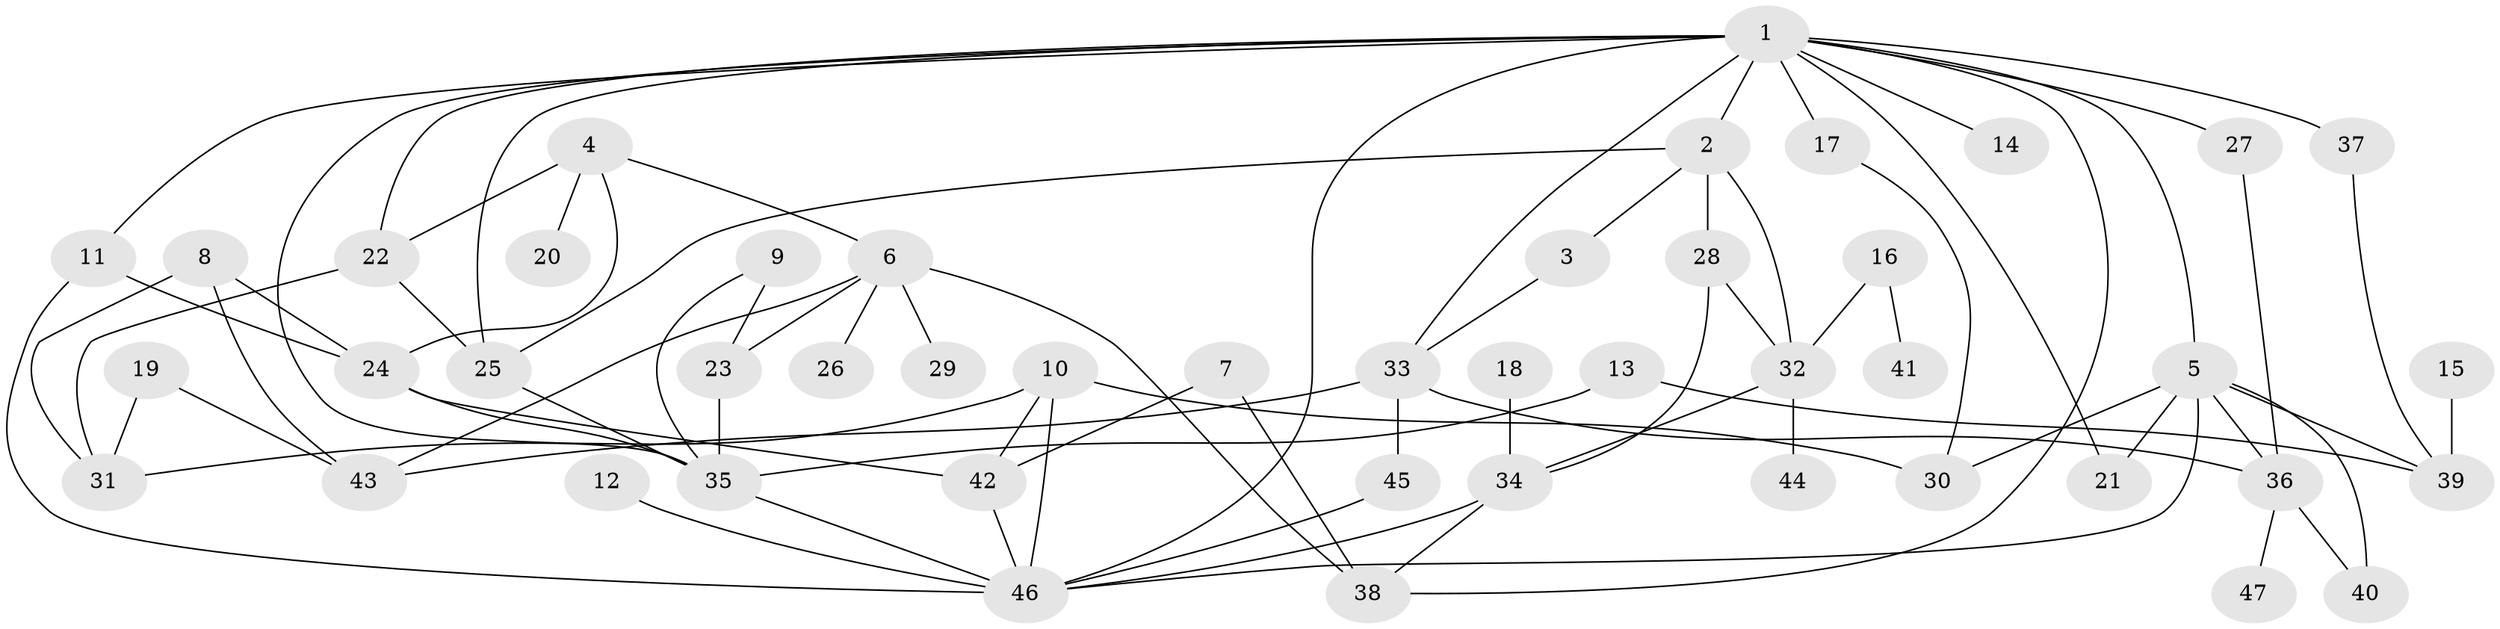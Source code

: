 // original degree distribution, {9: 0.010638297872340425, 6: 0.06382978723404255, 3: 0.19148936170212766, 5: 0.0425531914893617, 2: 0.32978723404255317, 4: 0.11702127659574468, 7: 0.010638297872340425, 1: 0.23404255319148937}
// Generated by graph-tools (version 1.1) at 2025/25/03/09/25 03:25:27]
// undirected, 47 vertices, 79 edges
graph export_dot {
graph [start="1"]
  node [color=gray90,style=filled];
  1;
  2;
  3;
  4;
  5;
  6;
  7;
  8;
  9;
  10;
  11;
  12;
  13;
  14;
  15;
  16;
  17;
  18;
  19;
  20;
  21;
  22;
  23;
  24;
  25;
  26;
  27;
  28;
  29;
  30;
  31;
  32;
  33;
  34;
  35;
  36;
  37;
  38;
  39;
  40;
  41;
  42;
  43;
  44;
  45;
  46;
  47;
  1 -- 2 [weight=1.0];
  1 -- 5 [weight=1.0];
  1 -- 11 [weight=1.0];
  1 -- 14 [weight=1.0];
  1 -- 17 [weight=1.0];
  1 -- 21 [weight=1.0];
  1 -- 22 [weight=1.0];
  1 -- 25 [weight=1.0];
  1 -- 27 [weight=1.0];
  1 -- 33 [weight=1.0];
  1 -- 35 [weight=1.0];
  1 -- 37 [weight=1.0];
  1 -- 38 [weight=1.0];
  1 -- 46 [weight=1.0];
  2 -- 3 [weight=1.0];
  2 -- 25 [weight=1.0];
  2 -- 28 [weight=1.0];
  2 -- 32 [weight=1.0];
  3 -- 33 [weight=1.0];
  4 -- 6 [weight=1.0];
  4 -- 20 [weight=1.0];
  4 -- 22 [weight=1.0];
  4 -- 24 [weight=1.0];
  5 -- 21 [weight=1.0];
  5 -- 30 [weight=1.0];
  5 -- 36 [weight=1.0];
  5 -- 39 [weight=1.0];
  5 -- 40 [weight=1.0];
  5 -- 46 [weight=1.0];
  6 -- 23 [weight=1.0];
  6 -- 26 [weight=1.0];
  6 -- 29 [weight=1.0];
  6 -- 38 [weight=1.0];
  6 -- 43 [weight=1.0];
  7 -- 38 [weight=1.0];
  7 -- 42 [weight=1.0];
  8 -- 24 [weight=1.0];
  8 -- 31 [weight=1.0];
  8 -- 43 [weight=1.0];
  9 -- 23 [weight=1.0];
  9 -- 35 [weight=1.0];
  10 -- 30 [weight=1.0];
  10 -- 31 [weight=1.0];
  10 -- 42 [weight=1.0];
  10 -- 46 [weight=1.0];
  11 -- 24 [weight=1.0];
  11 -- 46 [weight=1.0];
  12 -- 46 [weight=1.0];
  13 -- 35 [weight=1.0];
  13 -- 39 [weight=1.0];
  15 -- 39 [weight=1.0];
  16 -- 32 [weight=1.0];
  16 -- 41 [weight=1.0];
  17 -- 30 [weight=1.0];
  18 -- 34 [weight=1.0];
  19 -- 31 [weight=1.0];
  19 -- 43 [weight=1.0];
  22 -- 25 [weight=1.0];
  22 -- 31 [weight=1.0];
  23 -- 35 [weight=1.0];
  24 -- 35 [weight=1.0];
  24 -- 42 [weight=1.0];
  25 -- 35 [weight=1.0];
  27 -- 36 [weight=1.0];
  28 -- 32 [weight=1.0];
  28 -- 34 [weight=1.0];
  32 -- 34 [weight=1.0];
  32 -- 44 [weight=1.0];
  33 -- 36 [weight=1.0];
  33 -- 43 [weight=1.0];
  33 -- 45 [weight=1.0];
  34 -- 38 [weight=1.0];
  34 -- 46 [weight=1.0];
  35 -- 46 [weight=2.0];
  36 -- 40 [weight=1.0];
  36 -- 47 [weight=1.0];
  37 -- 39 [weight=1.0];
  42 -- 46 [weight=1.0];
  45 -- 46 [weight=1.0];
}

